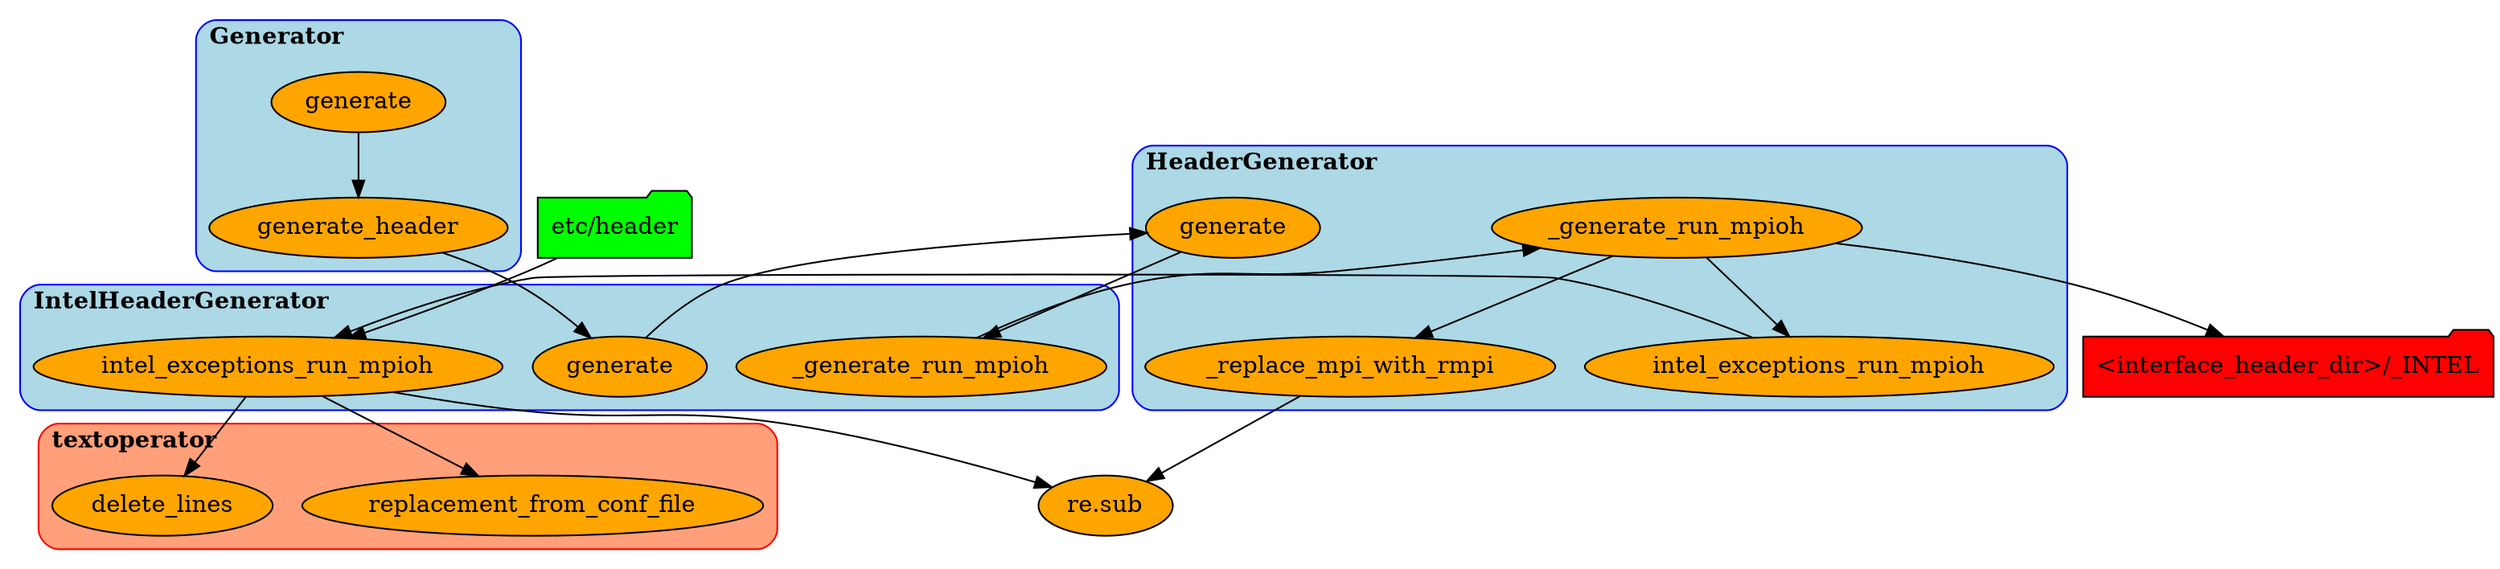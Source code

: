digraph G {
    rankdir=TB;  // Orientation from top to bottom
    // rankdir=LB;  // Orientation from Rleft to right

    //
    // Classes definition:
    //
    subgraph cluster_class_Generator {
            label=<<B>Generator</B>>;
            labeljust="l";
            color=blue;
            style=rounded;
            bgcolor=lightblue;

            // Method definition: ellipse
            node [shape=ellipse, style=filled, fillcolor=orange];
            Generator_generate [label="generate"];
            Generator_generate_header [label="generate_header"];
            // Links
            Generator_generate -> Generator_generate_header;
    }
    subgraph cluster_class_IntelHeaderGenerator {
            label=<<B>IntelHeaderGenerator</B>>;
            labeljust="l";
            color=blue;
            style=rounded;
            bgcolor=lightblue;

            // Method definition: ellipse
            node [shape=ellipse, style=filled, fillcolor=orange];
            IntelHeaderGenerator_generate [label="generate"];
            IntelHeaderGenerator__generate_run_mpioh [label="_generate_run_mpioh"];
            IntelHeaderGenerator_intel_exceptions_run_mpioh [label="intel_exceptions_run_mpioh"];

//            IntelHeaderGenerator_intel_generate_run_mpih [label="intel_generate_run_mpih"];
//            IntelHeaderGenerator_intel_exceptions_run_mpih [label="intel_exceptions_run_mpih"];
            // Links
//            IntelHeaderGenerator__generate_run_mpih -> IntelHeaderGenerator_intel_generate_run_mpih;
//            IntelHeaderGenerator__generate_run_mpih -> IntelHeaderGenerator_intel_exceptions_run_mpih;
    }
    subgraph cluster_class_HeaderGenerator {
            label=<<B>HeaderGenerator</B>>;
            labeljust="l";
            color=blue;
            style=rounded;
            bgcolor=lightblue;

            // Method definition: ellipse
            node [shape=ellipse, style=filled, fillcolor=orange];
            HeaderGenerator_generate [label="generate"];
            HeaderGenerator__generate_run_mpioh [label="_generate_run_mpioh"];
            HeaderGenerator__replace_mpi_with_rmpi [label="_replace_mpi_with_rmpi"];
            HeaderGenerator_intel_exceptions_run_mpioh [label="intel_exceptions_run_mpioh"];
            // Links
            HeaderGenerator__generate_run_mpioh -> HeaderGenerator__replace_mpi_with_rmpi;
            HeaderGenerator__generate_run_mpioh -> HeaderGenerator_intel_exceptions_run_mpioh;
    }

    // Module definition: rectangle
    subgraph cluster_module_textoperator {
            label=<<B>textoperator</B>>;
            labeljust="l";
            color=red;
            style=rounded;
            bgcolor=lightsalmon;

            // Method definition: ellipse
            node [shape=ellipse, style=filled, fillcolor=orange];
            textoperator_replacement_from_conf_file [label="replacement_from_conf_file"];
            textoperator_delete_lines [label="delete_lines"];
    }

    node [shape=ellipse, style=filled, fillcolor=orange];
    resub [label="re.sub"];


    //
    node [shape=folder, style=filled, fillcolor=red];
    _INTEL [label="<interface_header_dir>/_INTEL"]
    node [shape=folder, style=filled, fillcolor=green];
    etc [label="etc/header"];
    //

    //
    // Functionnal relationship
    //
    Generator_generate_header -> IntelHeaderGenerator_generate;
    IntelHeaderGenerator_generate -> HeaderGenerator_generate;
    HeaderGenerator_generate -> IntelHeaderGenerator__generate_run_mpioh;
    IntelHeaderGenerator__generate_run_mpioh -> HeaderGenerator__generate_run_mpioh;
    HeaderGenerator_intel_exceptions_run_mpioh -> IntelHeaderGenerator_intel_exceptions_run_mpioh;
    IntelHeaderGenerator_intel_exceptions_run_mpioh -> textoperator_replacement_from_conf_file;
    IntelHeaderGenerator_intel_exceptions_run_mpioh -> textoperator_delete_lines;
    IntelHeaderGenerator_intel_exceptions_run_mpioh -> resub;
//    IntelHeaderGenerator_intel_generate_run_mpih-> HeaderGenerator__replace_mpi_with_rmpi;
//    IntelHeaderGenerator_intel_exceptions_run_mpih -> textoperator_delete_lines;
//    IntelHeaderGenerator_intel_exceptions_run_mpih -> resub;
    HeaderGenerator__replace_mpi_with_rmpi -> resub;

    //
    // Data Flow
    //
    HeaderGenerator__generate_run_mpioh -> _INTEL;
    etc -> IntelHeaderGenerator_intel_exceptions_run_mpioh;
//    etc -> IntelIntelHeaderGenerator;
//    IntelIntelHeaderGenerator -> INTEL_INTEL;
}

